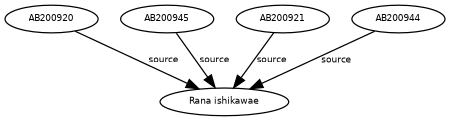 digraph G {
size="3,3";
node [fontsize=7, fontname="Helvetica"];
edge [fontsize=7, fontname="Helvetica"];
node0 [label="Rana ishikawae", width=0.27433100247,height=0.27433100247];
node1 [label="AB200920", width=0.27433100247,height=0.27433100247];
node2 [label="AB200945", width=0.27433100247,height=0.27433100247];
node3 [label="AB200921", width=0.27433100247,height=0.27433100247];
node4 [label="AB200944", width=0.27433100247,height=0.27433100247];
node1 -> node0 [label="source"];
node2 -> node0 [label="source"];
node3 -> node0 [label="source"];
node4 -> node0 [label="source"];
}

